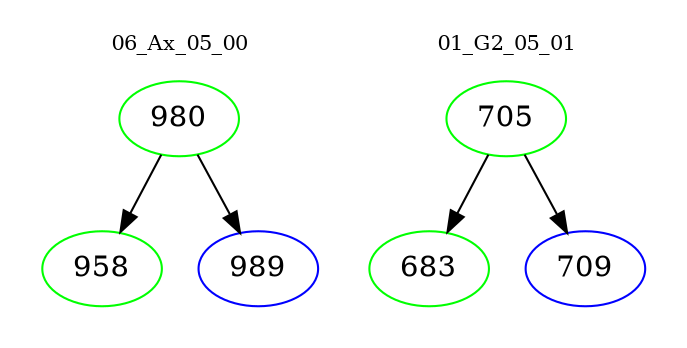 digraph{
subgraph cluster_0 {
color = white
label = "06_Ax_05_00";
fontsize=10;
T0_980 [label="980", color="green"]
T0_980 -> T0_958 [color="black"]
T0_958 [label="958", color="green"]
T0_980 -> T0_989 [color="black"]
T0_989 [label="989", color="blue"]
}
subgraph cluster_1 {
color = white
label = "01_G2_05_01";
fontsize=10;
T1_705 [label="705", color="green"]
T1_705 -> T1_683 [color="black"]
T1_683 [label="683", color="green"]
T1_705 -> T1_709 [color="black"]
T1_709 [label="709", color="blue"]
}
}
